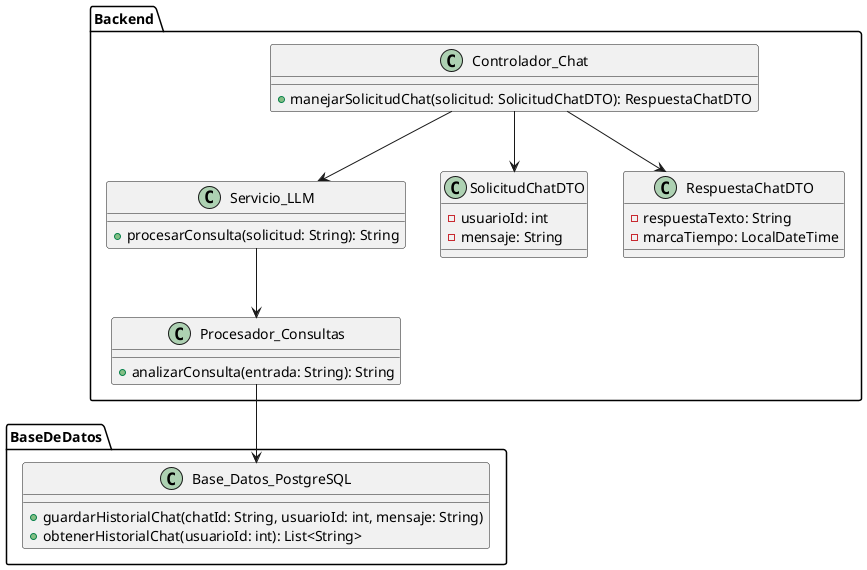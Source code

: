 @startuml Diagrama Clases Diseño
package Backend {
    class Controlador_Chat {
        + manejarSolicitudChat(solicitud: SolicitudChatDTO): RespuestaChatDTO
    }

    class Servicio_LLM {
        + procesarConsulta(solicitud: String): String
    }

    class Procesador_Consultas {
        + analizarConsulta(entrada: String): String
    }

    class SolicitudChatDTO {
        - usuarioId: int
        - mensaje: String
    }

    class RespuestaChatDTO {
        - respuestaTexto: String
        - marcaTiempo: LocalDateTime
    }
}

package BaseDeDatos {
    class Base_Datos_PostgreSQL {
        + guardarHistorialChat(chatId: String, usuarioId: int, mensaje: String)
        + obtenerHistorialChat(usuarioId: int): List<String>
    }
}

Controlador_Chat --> SolicitudChatDTO
Controlador_Chat --> RespuestaChatDTO
Controlador_Chat --> Servicio_LLM
Servicio_LLM --> Procesador_Consultas
Procesador_Consultas --> Base_Datos_PostgreSQL
@enduml
